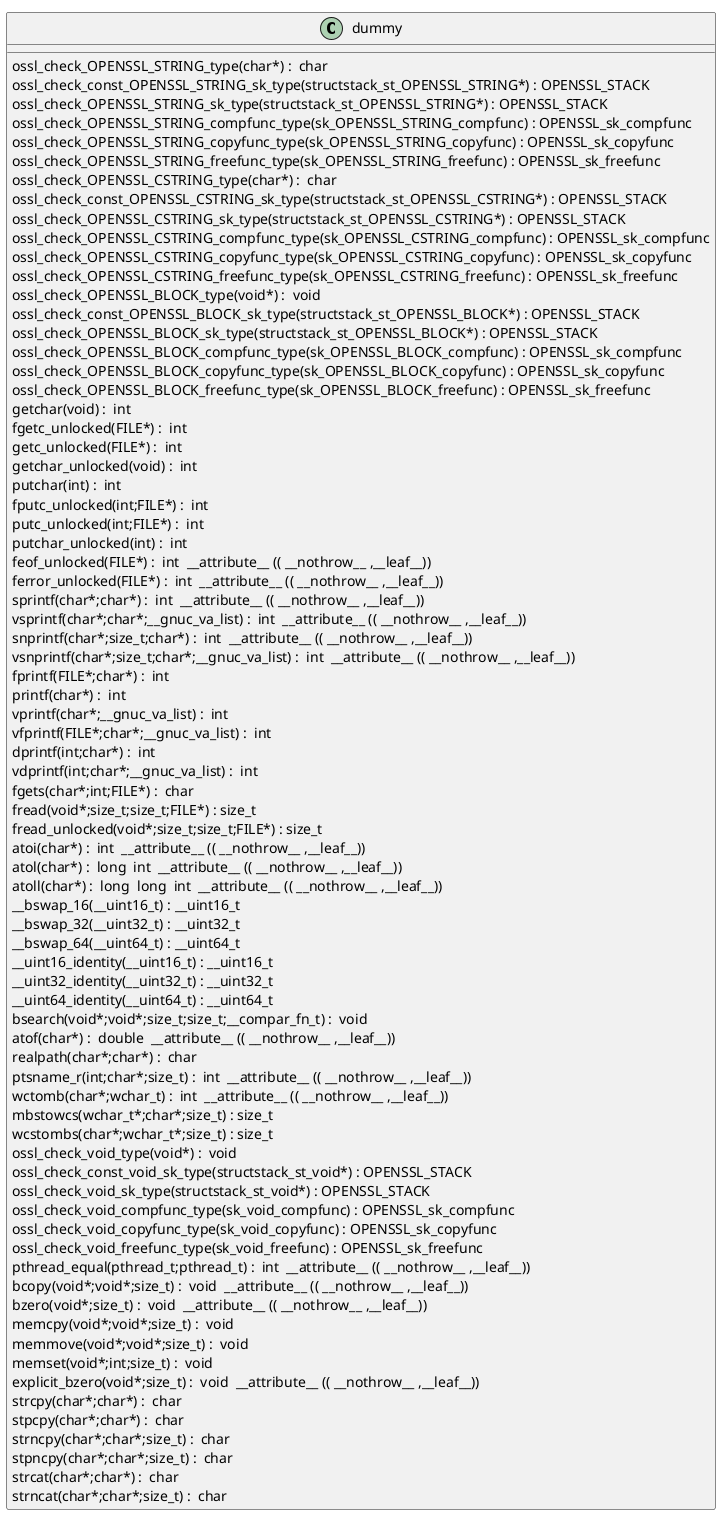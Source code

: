 @startuml
!pragma layout smetana
class dummy {
ossl_check_OPENSSL_STRING_type(char*) :  char  [[[./../.././qc/crypto/param_build_set.c.html#378]]]
ossl_check_const_OPENSSL_STRING_sk_type(structstack_st_OPENSSL_STRING*) : OPENSSL_STACK [[[./../.././qc/crypto/param_build_set.c.html#378]]]
ossl_check_OPENSSL_STRING_sk_type(structstack_st_OPENSSL_STRING*) : OPENSSL_STACK [[[./../.././qc/crypto/param_build_set.c.html#378]]]
ossl_check_OPENSSL_STRING_compfunc_type(sk_OPENSSL_STRING_compfunc) : OPENSSL_sk_compfunc [[[./../.././qc/crypto/param_build_set.c.html#378]]]
ossl_check_OPENSSL_STRING_copyfunc_type(sk_OPENSSL_STRING_copyfunc) : OPENSSL_sk_copyfunc [[[./../.././qc/crypto/param_build_set.c.html#378]]]
ossl_check_OPENSSL_STRING_freefunc_type(sk_OPENSSL_STRING_freefunc) : OPENSSL_sk_freefunc [[[./../.././qc/crypto/param_build_set.c.html#378]]]
ossl_check_OPENSSL_CSTRING_type(char*) :  char  [[[./../.././qc/crypto/param_build_set.c.html#380]]]
ossl_check_const_OPENSSL_CSTRING_sk_type(structstack_st_OPENSSL_CSTRING*) : OPENSSL_STACK [[[./../.././qc/crypto/param_build_set.c.html#380]]]
ossl_check_OPENSSL_CSTRING_sk_type(structstack_st_OPENSSL_CSTRING*) : OPENSSL_STACK [[[./../.././qc/crypto/param_build_set.c.html#380]]]
ossl_check_OPENSSL_CSTRING_compfunc_type(sk_OPENSSL_CSTRING_compfunc) : OPENSSL_sk_compfunc [[[./../.././qc/crypto/param_build_set.c.html#380]]]
ossl_check_OPENSSL_CSTRING_copyfunc_type(sk_OPENSSL_CSTRING_copyfunc) : OPENSSL_sk_copyfunc [[[./../.././qc/crypto/param_build_set.c.html#380]]]
ossl_check_OPENSSL_CSTRING_freefunc_type(sk_OPENSSL_CSTRING_freefunc) : OPENSSL_sk_freefunc [[[./../.././qc/crypto/param_build_set.c.html#380]]]
ossl_check_OPENSSL_BLOCK_type(void*) :  void  [[[./../.././qc/crypto/param_build_set.c.html#383]]]
ossl_check_const_OPENSSL_BLOCK_sk_type(structstack_st_OPENSSL_BLOCK*) : OPENSSL_STACK [[[./../.././qc/crypto/param_build_set.c.html#383]]]
ossl_check_OPENSSL_BLOCK_sk_type(structstack_st_OPENSSL_BLOCK*) : OPENSSL_STACK [[[./../.././qc/crypto/param_build_set.c.html#383]]]
ossl_check_OPENSSL_BLOCK_compfunc_type(sk_OPENSSL_BLOCK_compfunc) : OPENSSL_sk_compfunc [[[./../.././qc/crypto/param_build_set.c.html#383]]]
ossl_check_OPENSSL_BLOCK_copyfunc_type(sk_OPENSSL_BLOCK_copyfunc) : OPENSSL_sk_copyfunc [[[./../.././qc/crypto/param_build_set.c.html#383]]]
ossl_check_OPENSSL_BLOCK_freefunc_type(sk_OPENSSL_BLOCK_freefunc) : OPENSSL_sk_freefunc [[[./../.././qc/crypto/param_build_set.c.html#383]]]
getchar(void) :  int  [[[./../.././qc/crypto/param_build_set.c.html#1289]]]
fgetc_unlocked(FILE*) :  int  [[[./../.././qc/crypto/param_build_set.c.html#1298]]]
getc_unlocked(FILE*) :  int  [[[./../.././qc/crypto/param_build_set.c.html#1308]]]
getchar_unlocked(void) :  int  [[[./../.././qc/crypto/param_build_set.c.html#1315]]]
putchar(int) :  int  [[[./../.././qc/crypto/param_build_set.c.html#1324]]]
fputc_unlocked(int;FILE*) :  int  [[[./../.././qc/crypto/param_build_set.c.html#1333]]]
putc_unlocked(int;FILE*) :  int  [[[./../.././qc/crypto/param_build_set.c.html#1343]]]
putchar_unlocked(int) :  int  [[[./../.././qc/crypto/param_build_set.c.html#1350]]]
feof_unlocked(FILE*) :  int  __attribute__ (( __nothrow__ ,__leaf__)) [[[./../.././qc/crypto/param_build_set.c.html#1356]]]
ferror_unlocked(FILE*) :  int  __attribute__ (( __nothrow__ ,__leaf__)) [[[./../.././qc/crypto/param_build_set.c.html#1363]]]
sprintf(char*;char*) :  int  __attribute__ (( __nothrow__ ,__leaf__)) [[[./../.././qc/crypto/param_build_set.c.html#1382]]]
vsprintf(char*;char*;__gnuc_va_list) :  int  __attribute__ (( __nothrow__ ,__leaf__)) [[[./../.././qc/crypto/param_build_set.c.html#1395]]]
snprintf(char*;size_t;char*) :  int  __attribute__ (( __nothrow__ ,__leaf__)) [[[./../.././qc/crypto/param_build_set.c.html#1414]]]
vsnprintf(char*;size_t;char*;__gnuc_va_list) :  int  __attribute__ (( __nothrow__ ,__leaf__)) [[[./../.././qc/crypto/param_build_set.c.html#1428]]]
fprintf(FILE*;char*) :  int  [[[./../.././qc/crypto/param_build_set.c.html#1449]]]
printf(char*) :  int  [[[./../.././qc/crypto/param_build_set.c.html#1456]]]
vprintf(char*;__gnuc_va_list) :  int  [[[./../.././qc/crypto/param_build_set.c.html#1468]]]
vfprintf(FILE*;char*;__gnuc_va_list) :  int  [[[./../.././qc/crypto/param_build_set.c.html#1478]]]
dprintf(int;char*) :  int  [[[./../.././qc/crypto/param_build_set.c.html#1493]]]
vdprintf(int;char*;__gnuc_va_list) :  int  [[[./../.././qc/crypto/param_build_set.c.html#1504]]]
fgets(char*;int;FILE*) :  char  [[[./../.././qc/crypto/param_build_set.c.html#1523]]]
fread(void*;size_t;size_t;FILE*) : size_t [[[./../.././qc/crypto/param_build_set.c.html#1549]]]
fread_unlocked(void*;size_t;size_t;FILE*) : size_t [[[./../.././qc/crypto/param_build_set.c.html#1576]]]
atoi(char*) :  int  __attribute__ (( __nothrow__ ,__leaf__)) [[[./../.././qc/crypto/param_build_set.c.html#1747]]]
atol(char*) :  long  int  __attribute__ (( __nothrow__ ,__leaf__)) [[[./../.././qc/crypto/param_build_set.c.html#1752]]]
atoll(char*) :  long  long  int  __attribute__ (( __nothrow__ ,__leaf__)) [[[./../.././qc/crypto/param_build_set.c.html#1759]]]
__bswap_16(__uint16_t) : __uint16_t [[[./../.././qc/crypto/param_build_set.c.html#1906]]]
__bswap_32(__uint32_t) : __uint32_t [[[./../.././qc/crypto/param_build_set.c.html#1921]]]
__bswap_64(__uint64_t) : __uint64_t [[[./../.././qc/crypto/param_build_set.c.html#1931]]]
__uint16_identity(__uint16_t) : __uint16_t [[[./../.././qc/crypto/param_build_set.c.html#1943]]]
__uint32_identity(__uint32_t) : __uint32_t [[[./../.././qc/crypto/param_build_set.c.html#1949]]]
__uint64_identity(__uint64_t) : __uint64_t [[[./../.././qc/crypto/param_build_set.c.html#1955]]]
bsearch(void*;void*;size_t;size_t;__compar_fn_t) :  void  [[[./../.././qc/crypto/param_build_set.c.html#2623]]]
atof(char*) :  double  __attribute__ (( __nothrow__ ,__leaf__)) [[[./../.././qc/crypto/param_build_set.c.html#1]]]
realpath(char*;char*) :  char  [[[./../.././qc/crypto/param_build_set.c.html#1]]]
ptsname_r(int;char*;size_t) :  int  __attribute__ (( __nothrow__ ,__leaf__)) [[[./../.././qc/crypto/param_build_set.c.html#1]]]
wctomb(char*;wchar_t) :  int  __attribute__ (( __nothrow__ ,__leaf__)) [[[./../.././qc/crypto/param_build_set.c.html#1]]]
mbstowcs(wchar_t*;char*;size_t) : size_t [[[./../.././qc/crypto/param_build_set.c.html#1]]]
wcstombs(char*;wchar_t*;size_t) : size_t [[[./../.././qc/crypto/param_build_set.c.html#1]]]
ossl_check_void_type(void*) :  void  [[[./../.././qc/crypto/param_build_set.c.html#1]]]
ossl_check_const_void_sk_type(structstack_st_void*) : OPENSSL_STACK [[[./../.././qc/crypto/param_build_set.c.html#1]]]
ossl_check_void_sk_type(structstack_st_void*) : OPENSSL_STACK [[[./../.././qc/crypto/param_build_set.c.html#1]]]
ossl_check_void_compfunc_type(sk_void_compfunc) : OPENSSL_sk_compfunc [[[./../.././qc/crypto/param_build_set.c.html#1]]]
ossl_check_void_copyfunc_type(sk_void_copyfunc) : OPENSSL_sk_copyfunc [[[./../.././qc/crypto/param_build_set.c.html#1]]]
ossl_check_void_freefunc_type(sk_void_freefunc) : OPENSSL_sk_freefunc [[[./../.././qc/crypto/param_build_set.c.html#1]]]
pthread_equal(pthread_t;pthread_t) :  int  __attribute__ (( __nothrow__ ,__leaf__)) [[[./../.././qc/crypto/param_build_set.c.html#1]]]
bcopy(void*;void*;size_t) :  void  __attribute__ (( __nothrow__ ,__leaf__)) [[[./../.././qc/crypto/param_build_set.c.html#1]]]
bzero(void*;size_t) :  void  __attribute__ (( __nothrow__ ,__leaf__)) [[[./../.././qc/crypto/param_build_set.c.html#1]]]
memcpy(void*;void*;size_t) :  void  [[[./../.././qc/crypto/param_build_set.c.html#1]]]
memmove(void*;void*;size_t) :  void  [[[./../.././qc/crypto/param_build_set.c.html#1]]]
memset(void*;int;size_t) :  void  [[[./../.././qc/crypto/param_build_set.c.html#1]]]
explicit_bzero(void*;size_t) :  void  __attribute__ (( __nothrow__ ,__leaf__)) [[[./../.././qc/crypto/param_build_set.c.html#1]]]
strcpy(char*;char*) :  char  [[[./../.././qc/crypto/param_build_set.c.html#1]]]
stpcpy(char*;char*) :  char  [[[./../.././qc/crypto/param_build_set.c.html#1]]]
strncpy(char*;char*;size_t) :  char  [[[./../.././qc/crypto/param_build_set.c.html#1]]]
stpncpy(char*;char*;size_t) :  char  [[[./../.././qc/crypto/param_build_set.c.html#1]]]
strcat(char*;char*) :  char  [[[./../.././qc/crypto/param_build_set.c.html#1]]]
strncat(char*;char*;size_t) :  char  [[[./../.././qc/crypto/param_build_set.c.html#1]]]
} 
@enduml
